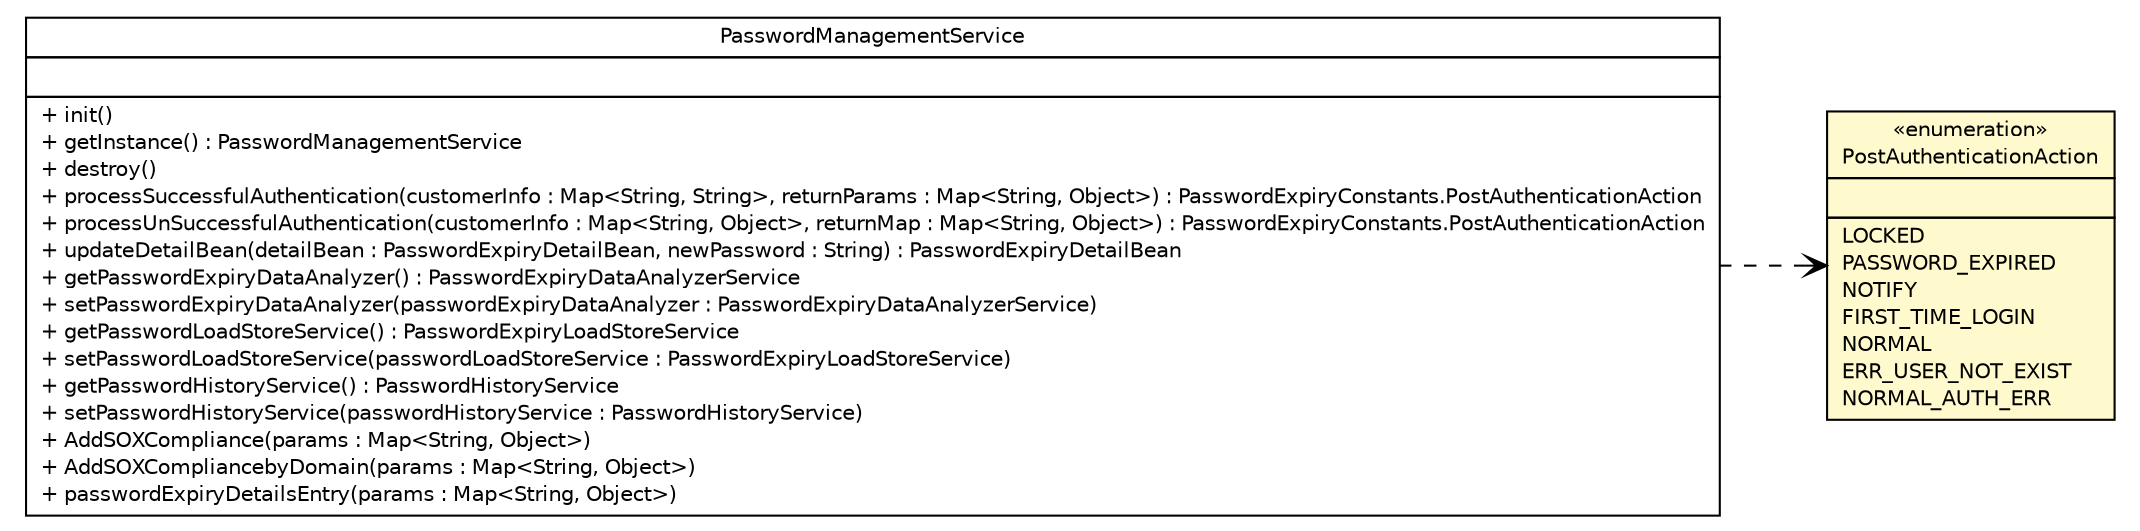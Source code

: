 #!/usr/local/bin/dot
#
# Class diagram 
# Generated by UMLGraph version 5.1 (http://www.umlgraph.org/)
#

digraph G {
	edge [fontname="Helvetica",fontsize=10,labelfontname="Helvetica",labelfontsize=10];
	node [fontname="Helvetica",fontsize=10,shape=plaintext];
	nodesep=0.25;
	ranksep=0.5;
	rankdir=LR;
	// com.inn.headstartdemo.security.mgmt.PasswordManagementService
	c12121 [label=<<table title="com.inn.headstartdemo.security.mgmt.PasswordManagementService" border="0" cellborder="1" cellspacing="0" cellpadding="2" port="p" href="../mgmt/PasswordManagementService.html">
		<tr><td><table border="0" cellspacing="0" cellpadding="1">
<tr><td align="center" balign="center"> PasswordManagementService </td></tr>
		</table></td></tr>
		<tr><td><table border="0" cellspacing="0" cellpadding="1">
<tr><td align="left" balign="left">  </td></tr>
		</table></td></tr>
		<tr><td><table border="0" cellspacing="0" cellpadding="1">
<tr><td align="left" balign="left"> + init() </td></tr>
<tr><td align="left" balign="left"> + getInstance() : PasswordManagementService </td></tr>
<tr><td align="left" balign="left"> + destroy() </td></tr>
<tr><td align="left" balign="left"> + processSuccessfulAuthentication(customerInfo : Map&lt;String, String&gt;, returnParams : Map&lt;String, Object&gt;) : PasswordExpiryConstants.PostAuthenticationAction </td></tr>
<tr><td align="left" balign="left"> + processUnSuccessfulAuthentication(customerInfo : Map&lt;String, Object&gt;, returnMap : Map&lt;String, Object&gt;) : PasswordExpiryConstants.PostAuthenticationAction </td></tr>
<tr><td align="left" balign="left"> + updateDetailBean(detailBean : PasswordExpiryDetailBean, newPassword : String) : PasswordExpiryDetailBean </td></tr>
<tr><td align="left" balign="left"> + getPasswordExpiryDataAnalyzer() : PasswordExpiryDataAnalyzerService </td></tr>
<tr><td align="left" balign="left"> + setPasswordExpiryDataAnalyzer(passwordExpiryDataAnalyzer : PasswordExpiryDataAnalyzerService) </td></tr>
<tr><td align="left" balign="left"> + getPasswordLoadStoreService() : PasswordExpiryLoadStoreService </td></tr>
<tr><td align="left" balign="left"> + setPasswordLoadStoreService(passwordLoadStoreService : PasswordExpiryLoadStoreService) </td></tr>
<tr><td align="left" balign="left"> + getPasswordHistoryService() : PasswordHistoryService </td></tr>
<tr><td align="left" balign="left"> + setPasswordHistoryService(passwordHistoryService : PasswordHistoryService) </td></tr>
<tr><td align="left" balign="left"> + AddSOXCompliance(params : Map&lt;String, Object&gt;) </td></tr>
<tr><td align="left" balign="left"> + AddSOXCompliancebyDomain(params : Map&lt;String, Object&gt;) </td></tr>
<tr><td align="left" balign="left"> + passwordExpiryDetailsEntry(params : Map&lt;String, Object&gt;) </td></tr>
		</table></td></tr>
		</table>>, fontname="Helvetica", fontcolor="black", fontsize=10.0];
	// com.inn.headstartdemo.security.spring.PasswordExpiryConstants.PostAuthenticationAction
	c12129 [label=<<table title="com.inn.headstartdemo.security.spring.PasswordExpiryConstants.PostAuthenticationAction" border="0" cellborder="1" cellspacing="0" cellpadding="2" port="p" bgcolor="lemonChiffon" href="./PasswordExpiryConstants.PostAuthenticationAction.html">
		<tr><td><table border="0" cellspacing="0" cellpadding="1">
<tr><td align="center" balign="center"> &#171;enumeration&#187; </td></tr>
<tr><td align="center" balign="center"> PostAuthenticationAction </td></tr>
		</table></td></tr>
		<tr><td><table border="0" cellspacing="0" cellpadding="1">
<tr><td align="left" balign="left">  </td></tr>
		</table></td></tr>
		<tr><td><table border="0" cellspacing="0" cellpadding="1">
<tr><td align="left" balign="left"> LOCKED </td></tr>
<tr><td align="left" balign="left"> PASSWORD_EXPIRED </td></tr>
<tr><td align="left" balign="left"> NOTIFY </td></tr>
<tr><td align="left" balign="left"> FIRST_TIME_LOGIN </td></tr>
<tr><td align="left" balign="left"> NORMAL </td></tr>
<tr><td align="left" balign="left"> ERR_USER_NOT_EXIST </td></tr>
<tr><td align="left" balign="left"> NORMAL_AUTH_ERR </td></tr>
		</table></td></tr>
		</table>>, fontname="Helvetica", fontcolor="black", fontsize=10.0];
	// com.inn.headstartdemo.security.mgmt.PasswordManagementService DEPEND com.inn.headstartdemo.security.spring.PasswordExpiryConstants.PostAuthenticationAction
	c12121:p -> c12129:p [taillabel="", label="", headlabel="", fontname="Helvetica", fontcolor="black", fontsize=10.0, color="black", arrowhead=open, style=dashed];
}

